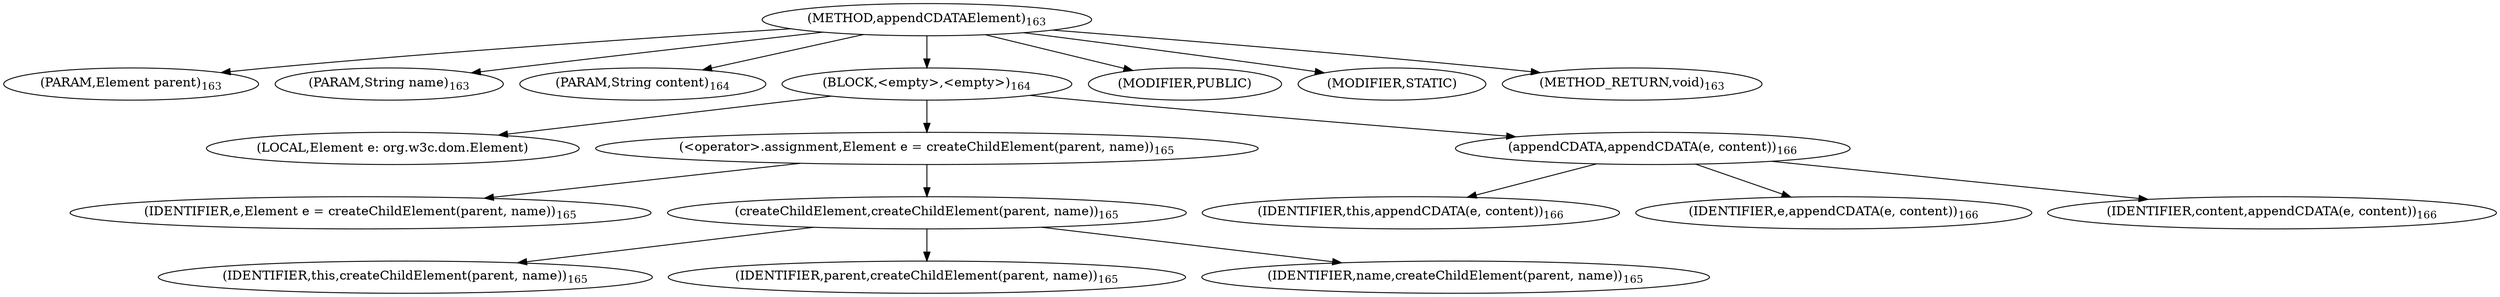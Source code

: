 digraph "appendCDATAElement" {  
"111" [label = <(METHOD,appendCDATAElement)<SUB>163</SUB>> ]
"112" [label = <(PARAM,Element parent)<SUB>163</SUB>> ]
"113" [label = <(PARAM,String name)<SUB>163</SUB>> ]
"114" [label = <(PARAM,String content)<SUB>164</SUB>> ]
"115" [label = <(BLOCK,&lt;empty&gt;,&lt;empty&gt;)<SUB>164</SUB>> ]
"116" [label = <(LOCAL,Element e: org.w3c.dom.Element)> ]
"117" [label = <(&lt;operator&gt;.assignment,Element e = createChildElement(parent, name))<SUB>165</SUB>> ]
"118" [label = <(IDENTIFIER,e,Element e = createChildElement(parent, name))<SUB>165</SUB>> ]
"119" [label = <(createChildElement,createChildElement(parent, name))<SUB>165</SUB>> ]
"120" [label = <(IDENTIFIER,this,createChildElement(parent, name))<SUB>165</SUB>> ]
"121" [label = <(IDENTIFIER,parent,createChildElement(parent, name))<SUB>165</SUB>> ]
"122" [label = <(IDENTIFIER,name,createChildElement(parent, name))<SUB>165</SUB>> ]
"123" [label = <(appendCDATA,appendCDATA(e, content))<SUB>166</SUB>> ]
"124" [label = <(IDENTIFIER,this,appendCDATA(e, content))<SUB>166</SUB>> ]
"125" [label = <(IDENTIFIER,e,appendCDATA(e, content))<SUB>166</SUB>> ]
"126" [label = <(IDENTIFIER,content,appendCDATA(e, content))<SUB>166</SUB>> ]
"127" [label = <(MODIFIER,PUBLIC)> ]
"128" [label = <(MODIFIER,STATIC)> ]
"129" [label = <(METHOD_RETURN,void)<SUB>163</SUB>> ]
  "111" -> "112" 
  "111" -> "113" 
  "111" -> "114" 
  "111" -> "115" 
  "111" -> "127" 
  "111" -> "128" 
  "111" -> "129" 
  "115" -> "116" 
  "115" -> "117" 
  "115" -> "123" 
  "117" -> "118" 
  "117" -> "119" 
  "119" -> "120" 
  "119" -> "121" 
  "119" -> "122" 
  "123" -> "124" 
  "123" -> "125" 
  "123" -> "126" 
}
